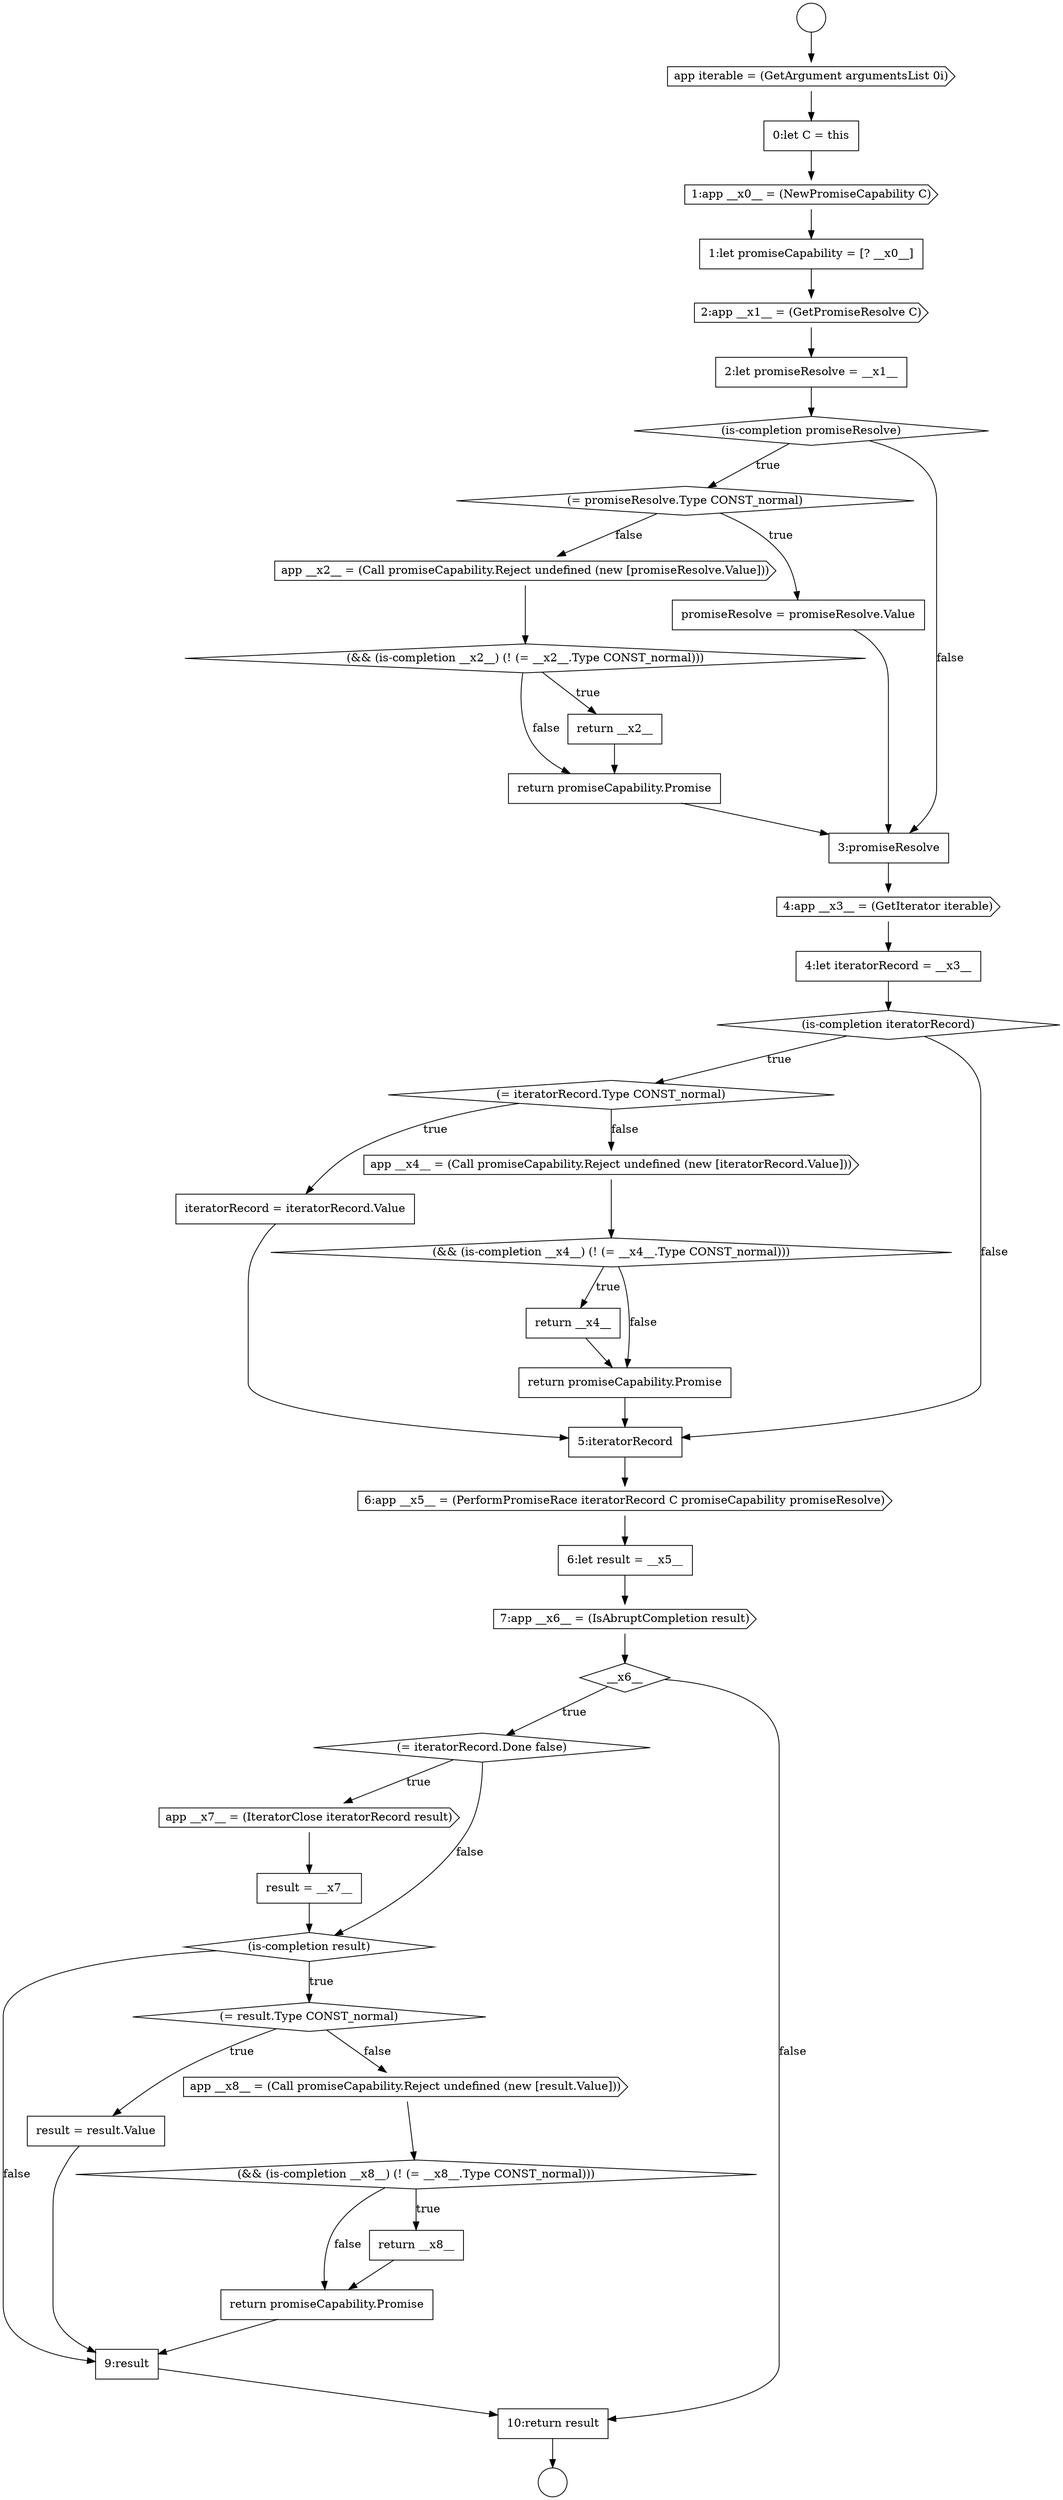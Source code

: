 digraph {
  node18985 [shape=none, margin=0, label=<<font color="black">
    <table border="0" cellborder="1" cellspacing="0" cellpadding="10">
      <tr><td align="left">return promiseCapability.Promise</td></tr>
    </table>
  </font>> color="black" fillcolor="white" style=filled]
  node18965 [shape=diamond, label=<<font color="black">(= iteratorRecord.Type CONST_normal)</font>> color="black" fillcolor="white" style=filled]
  node18978 [shape=none, margin=0, label=<<font color="black">
    <table border="0" cellborder="1" cellspacing="0" cellpadding="10">
      <tr><td align="left">result = __x7__</td></tr>
    </table>
  </font>> color="black" fillcolor="white" style=filled]
  node18958 [shape=diamond, label=<<font color="black">(&amp;&amp; (is-completion __x2__) (! (= __x2__.Type CONST_normal)))</font>> color="black" fillcolor="white" style=filled]
  node18968 [shape=diamond, label=<<font color="black">(&amp;&amp; (is-completion __x4__) (! (= __x4__.Type CONST_normal)))</font>> color="black" fillcolor="white" style=filled]
  node18966 [shape=none, margin=0, label=<<font color="black">
    <table border="0" cellborder="1" cellspacing="0" cellpadding="10">
      <tr><td align="left">iteratorRecord = iteratorRecord.Value</td></tr>
    </table>
  </font>> color="black" fillcolor="white" style=filled]
  node18962 [shape=cds, label=<<font color="black">4:app __x3__ = (GetIterator iterable)</font>> color="black" fillcolor="white" style=filled]
  node18952 [shape=cds, label=<<font color="black">2:app __x1__ = (GetPromiseResolve C)</font>> color="black" fillcolor="white" style=filled]
  node18969 [shape=none, margin=0, label=<<font color="black">
    <table border="0" cellborder="1" cellspacing="0" cellpadding="10">
      <tr><td align="left">return __x4__</td></tr>
    </table>
  </font>> color="black" fillcolor="white" style=filled]
  node18950 [shape=cds, label=<<font color="black">1:app __x0__ = (NewPromiseCapability C)</font>> color="black" fillcolor="white" style=filled]
  node18960 [shape=none, margin=0, label=<<font color="black">
    <table border="0" cellborder="1" cellspacing="0" cellpadding="10">
      <tr><td align="left">return promiseCapability.Promise</td></tr>
    </table>
  </font>> color="black" fillcolor="white" style=filled]
  node18948 [shape=cds, label=<<font color="black">app iterable = (GetArgument argumentsList 0i)</font>> color="black" fillcolor="white" style=filled]
  node18983 [shape=diamond, label=<<font color="black">(&amp;&amp; (is-completion __x8__) (! (= __x8__.Type CONST_normal)))</font>> color="black" fillcolor="white" style=filled]
  node18981 [shape=none, margin=0, label=<<font color="black">
    <table border="0" cellborder="1" cellspacing="0" cellpadding="10">
      <tr><td align="left">result = result.Value</td></tr>
    </table>
  </font>> color="black" fillcolor="white" style=filled]
  node18972 [shape=cds, label=<<font color="black">6:app __x5__ = (PerformPromiseRace iteratorRecord C promiseCapability promiseResolve)</font>> color="black" fillcolor="white" style=filled]
  node18951 [shape=none, margin=0, label=<<font color="black">
    <table border="0" cellborder="1" cellspacing="0" cellpadding="10">
      <tr><td align="left">1:let promiseCapability = [? __x0__]</td></tr>
    </table>
  </font>> color="black" fillcolor="white" style=filled]
  node18955 [shape=diamond, label=<<font color="black">(= promiseResolve.Type CONST_normal)</font>> color="black" fillcolor="white" style=filled]
  node18949 [shape=none, margin=0, label=<<font color="black">
    <table border="0" cellborder="1" cellspacing="0" cellpadding="10">
      <tr><td align="left">0:let C = this</td></tr>
    </table>
  </font>> color="black" fillcolor="white" style=filled]
  node18977 [shape=cds, label=<<font color="black">app __x7__ = (IteratorClose iteratorRecord result)</font>> color="black" fillcolor="white" style=filled]
  node18976 [shape=diamond, label=<<font color="black">(= iteratorRecord.Done false)</font>> color="black" fillcolor="white" style=filled]
  node18982 [shape=cds, label=<<font color="black">app __x8__ = (Call promiseCapability.Reject undefined (new [result.Value]))</font>> color="black" fillcolor="white" style=filled]
  node18964 [shape=diamond, label=<<font color="black">(is-completion iteratorRecord)</font>> color="black" fillcolor="white" style=filled]
  node18959 [shape=none, margin=0, label=<<font color="black">
    <table border="0" cellborder="1" cellspacing="0" cellpadding="10">
      <tr><td align="left">return __x2__</td></tr>
    </table>
  </font>> color="black" fillcolor="white" style=filled]
  node18954 [shape=diamond, label=<<font color="black">(is-completion promiseResolve)</font>> color="black" fillcolor="white" style=filled]
  node18984 [shape=none, margin=0, label=<<font color="black">
    <table border="0" cellborder="1" cellspacing="0" cellpadding="10">
      <tr><td align="left">return __x8__</td></tr>
    </table>
  </font>> color="black" fillcolor="white" style=filled]
  node18961 [shape=none, margin=0, label=<<font color="black">
    <table border="0" cellborder="1" cellspacing="0" cellpadding="10">
      <tr><td align="left">3:promiseResolve</td></tr>
    </table>
  </font>> color="black" fillcolor="white" style=filled]
  node18971 [shape=none, margin=0, label=<<font color="black">
    <table border="0" cellborder="1" cellspacing="0" cellpadding="10">
      <tr><td align="left">5:iteratorRecord</td></tr>
    </table>
  </font>> color="black" fillcolor="white" style=filled]
  node18946 [shape=circle label=" " color="black" fillcolor="white" style=filled]
  node18975 [shape=diamond, label=<<font color="black">__x6__</font>> color="black" fillcolor="white" style=filled]
  node18970 [shape=none, margin=0, label=<<font color="black">
    <table border="0" cellborder="1" cellspacing="0" cellpadding="10">
      <tr><td align="left">return promiseCapability.Promise</td></tr>
    </table>
  </font>> color="black" fillcolor="white" style=filled]
  node18953 [shape=none, margin=0, label=<<font color="black">
    <table border="0" cellborder="1" cellspacing="0" cellpadding="10">
      <tr><td align="left">2:let promiseResolve = __x1__</td></tr>
    </table>
  </font>> color="black" fillcolor="white" style=filled]
  node18979 [shape=diamond, label=<<font color="black">(is-completion result)</font>> color="black" fillcolor="white" style=filled]
  node18974 [shape=cds, label=<<font color="black">7:app __x6__ = (IsAbruptCompletion result)</font>> color="black" fillcolor="white" style=filled]
  node18986 [shape=none, margin=0, label=<<font color="black">
    <table border="0" cellborder="1" cellspacing="0" cellpadding="10">
      <tr><td align="left">9:result</td></tr>
    </table>
  </font>> color="black" fillcolor="white" style=filled]
  node18947 [shape=circle label=" " color="black" fillcolor="white" style=filled]
  node18957 [shape=cds, label=<<font color="black">app __x2__ = (Call promiseCapability.Reject undefined (new [promiseResolve.Value]))</font>> color="black" fillcolor="white" style=filled]
  node18956 [shape=none, margin=0, label=<<font color="black">
    <table border="0" cellborder="1" cellspacing="0" cellpadding="10">
      <tr><td align="left">promiseResolve = promiseResolve.Value</td></tr>
    </table>
  </font>> color="black" fillcolor="white" style=filled]
  node18967 [shape=cds, label=<<font color="black">app __x4__ = (Call promiseCapability.Reject undefined (new [iteratorRecord.Value]))</font>> color="black" fillcolor="white" style=filled]
  node18980 [shape=diamond, label=<<font color="black">(= result.Type CONST_normal)</font>> color="black" fillcolor="white" style=filled]
  node18987 [shape=none, margin=0, label=<<font color="black">
    <table border="0" cellborder="1" cellspacing="0" cellpadding="10">
      <tr><td align="left">10:return result</td></tr>
    </table>
  </font>> color="black" fillcolor="white" style=filled]
  node18963 [shape=none, margin=0, label=<<font color="black">
    <table border="0" cellborder="1" cellspacing="0" cellpadding="10">
      <tr><td align="left">4:let iteratorRecord = __x3__</td></tr>
    </table>
  </font>> color="black" fillcolor="white" style=filled]
  node18973 [shape=none, margin=0, label=<<font color="black">
    <table border="0" cellborder="1" cellspacing="0" cellpadding="10">
      <tr><td align="left">6:let result = __x5__</td></tr>
    </table>
  </font>> color="black" fillcolor="white" style=filled]
  node18963 -> node18964 [ color="black"]
  node18985 -> node18986 [ color="black"]
  node18976 -> node18977 [label=<<font color="black">true</font>> color="black"]
  node18976 -> node18979 [label=<<font color="black">false</font>> color="black"]
  node18979 -> node18980 [label=<<font color="black">true</font>> color="black"]
  node18979 -> node18986 [label=<<font color="black">false</font>> color="black"]
  node18953 -> node18954 [ color="black"]
  node18974 -> node18975 [ color="black"]
  node18961 -> node18962 [ color="black"]
  node18948 -> node18949 [ color="black"]
  node18987 -> node18947 [ color="black"]
  node18968 -> node18969 [label=<<font color="black">true</font>> color="black"]
  node18968 -> node18970 [label=<<font color="black">false</font>> color="black"]
  node18958 -> node18959 [label=<<font color="black">true</font>> color="black"]
  node18958 -> node18960 [label=<<font color="black">false</font>> color="black"]
  node18957 -> node18958 [ color="black"]
  node18982 -> node18983 [ color="black"]
  node18966 -> node18971 [ color="black"]
  node18959 -> node18960 [ color="black"]
  node18951 -> node18952 [ color="black"]
  node18980 -> node18981 [label=<<font color="black">true</font>> color="black"]
  node18980 -> node18982 [label=<<font color="black">false</font>> color="black"]
  node18946 -> node18948 [ color="black"]
  node18960 -> node18961 [ color="black"]
  node18977 -> node18978 [ color="black"]
  node18962 -> node18963 [ color="black"]
  node18952 -> node18953 [ color="black"]
  node18956 -> node18961 [ color="black"]
  node18972 -> node18973 [ color="black"]
  node18964 -> node18965 [label=<<font color="black">true</font>> color="black"]
  node18964 -> node18971 [label=<<font color="black">false</font>> color="black"]
  node18950 -> node18951 [ color="black"]
  node18949 -> node18950 [ color="black"]
  node18973 -> node18974 [ color="black"]
  node18969 -> node18970 [ color="black"]
  node18970 -> node18971 [ color="black"]
  node18967 -> node18968 [ color="black"]
  node18983 -> node18984 [label=<<font color="black">true</font>> color="black"]
  node18983 -> node18985 [label=<<font color="black">false</font>> color="black"]
  node18981 -> node18986 [ color="black"]
  node18984 -> node18985 [ color="black"]
  node18975 -> node18976 [label=<<font color="black">true</font>> color="black"]
  node18975 -> node18987 [label=<<font color="black">false</font>> color="black"]
  node18955 -> node18956 [label=<<font color="black">true</font>> color="black"]
  node18955 -> node18957 [label=<<font color="black">false</font>> color="black"]
  node18965 -> node18966 [label=<<font color="black">true</font>> color="black"]
  node18965 -> node18967 [label=<<font color="black">false</font>> color="black"]
  node18978 -> node18979 [ color="black"]
  node18971 -> node18972 [ color="black"]
  node18954 -> node18955 [label=<<font color="black">true</font>> color="black"]
  node18954 -> node18961 [label=<<font color="black">false</font>> color="black"]
  node18986 -> node18987 [ color="black"]
}
